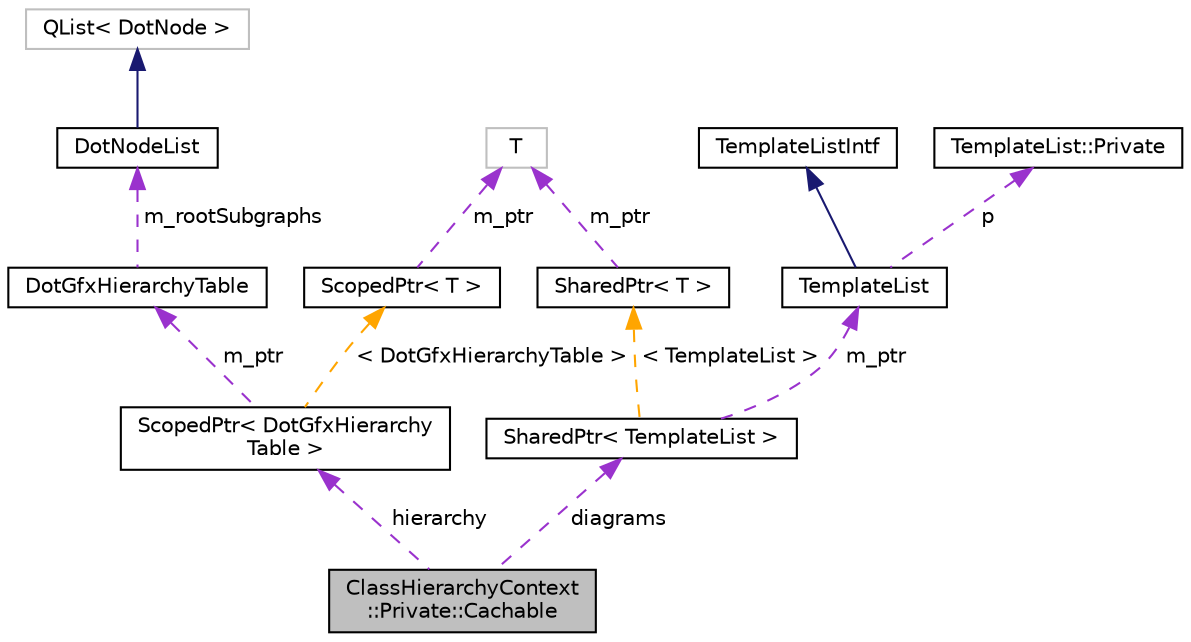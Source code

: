 digraph "ClassHierarchyContext::Private::Cachable"
{
 // INTERACTIVE_SVG=YES
  edge [fontname="Helvetica",fontsize="10",labelfontname="Helvetica",labelfontsize="10"];
  node [fontname="Helvetica",fontsize="10",shape=record];
  Node1 [label="ClassHierarchyContext\l::Private::Cachable",height=0.2,width=0.4,color="black", fillcolor="grey75", style="filled", fontcolor="black"];
  Node2 -> Node1 [dir="back",color="darkorchid3",fontsize="10",style="dashed",label=" hierarchy" ,fontname="Helvetica"];
  Node2 [label="ScopedPtr\< DotGfxHierarchy\lTable \>",height=0.2,width=0.4,color="black", fillcolor="white", style="filled",URL="$dd/d9b/class_scoped_ptr.html"];
  Node3 -> Node2 [dir="back",color="darkorchid3",fontsize="10",style="dashed",label=" m_ptr" ,fontname="Helvetica"];
  Node3 [label="DotGfxHierarchyTable",height=0.2,width=0.4,color="black", fillcolor="white", style="filled",URL="$d1/d1f/class_dot_gfx_hierarchy_table.html",tooltip="Represents a graphical class hierarchy. "];
  Node4 -> Node3 [dir="back",color="darkorchid3",fontsize="10",style="dashed",label=" m_rootSubgraphs" ,fontname="Helvetica"];
  Node4 [label="DotNodeList",height=0.2,width=0.4,color="black", fillcolor="white", style="filled",URL="$d9/df9/class_dot_node_list.html",tooltip="Class representing a list of DotNode objects. "];
  Node5 -> Node4 [dir="back",color="midnightblue",fontsize="10",style="solid",fontname="Helvetica"];
  Node5 [label="QList\< DotNode \>",height=0.2,width=0.4,color="grey75", fillcolor="white", style="filled"];
  Node6 -> Node2 [dir="back",color="orange",fontsize="10",style="dashed",label=" \< DotGfxHierarchyTable \>" ,fontname="Helvetica"];
  Node6 [label="ScopedPtr\< T \>",height=0.2,width=0.4,color="black", fillcolor="white", style="filled",URL="$dd/d9b/class_scoped_ptr.html",tooltip="Scoped smart pointer. "];
  Node7 -> Node6 [dir="back",color="darkorchid3",fontsize="10",style="dashed",label=" m_ptr" ,fontname="Helvetica"];
  Node7 [label="T",height=0.2,width=0.4,color="grey75", fillcolor="white", style="filled"];
  Node8 -> Node1 [dir="back",color="darkorchid3",fontsize="10",style="dashed",label=" diagrams" ,fontname="Helvetica"];
  Node8 [label="SharedPtr\< TemplateList \>",height=0.2,width=0.4,color="black", fillcolor="white", style="filled",URL="$df/d12/class_shared_ptr.html"];
  Node9 -> Node8 [dir="back",color="darkorchid3",fontsize="10",style="dashed",label=" m_ptr" ,fontname="Helvetica"];
  Node9 [label="TemplateList",height=0.2,width=0.4,color="black", fillcolor="white", style="filled",URL="$de/dab/class_template_list.html",tooltip="Default implementation of a context value of type list. "];
  Node10 -> Node9 [dir="back",color="midnightblue",fontsize="10",style="solid",fontname="Helvetica"];
  Node10 [label="TemplateListIntf",height=0.2,width=0.4,color="black", fillcolor="white", style="filled",URL="$d6/d88/class_template_list_intf.html",tooltip="Abstract read-only interface for a context value of type list. "];
  Node11 -> Node9 [dir="back",color="darkorchid3",fontsize="10",style="dashed",label=" p" ,fontname="Helvetica"];
  Node11 [label="TemplateList::Private",height=0.2,width=0.4,color="black", fillcolor="white", style="filled",URL="$d5/dee/class_template_list_1_1_private.html",tooltip="Private data of a template list object. "];
  Node12 -> Node8 [dir="back",color="orange",fontsize="10",style="dashed",label=" \< TemplateList \>" ,fontname="Helvetica"];
  Node12 [label="SharedPtr\< T \>",height=0.2,width=0.4,color="black", fillcolor="white", style="filled",URL="$df/d12/class_shared_ptr.html",tooltip="Reference counting smart pointer. "];
  Node7 -> Node12 [dir="back",color="darkorchid3",fontsize="10",style="dashed",label=" m_ptr" ,fontname="Helvetica"];
}
